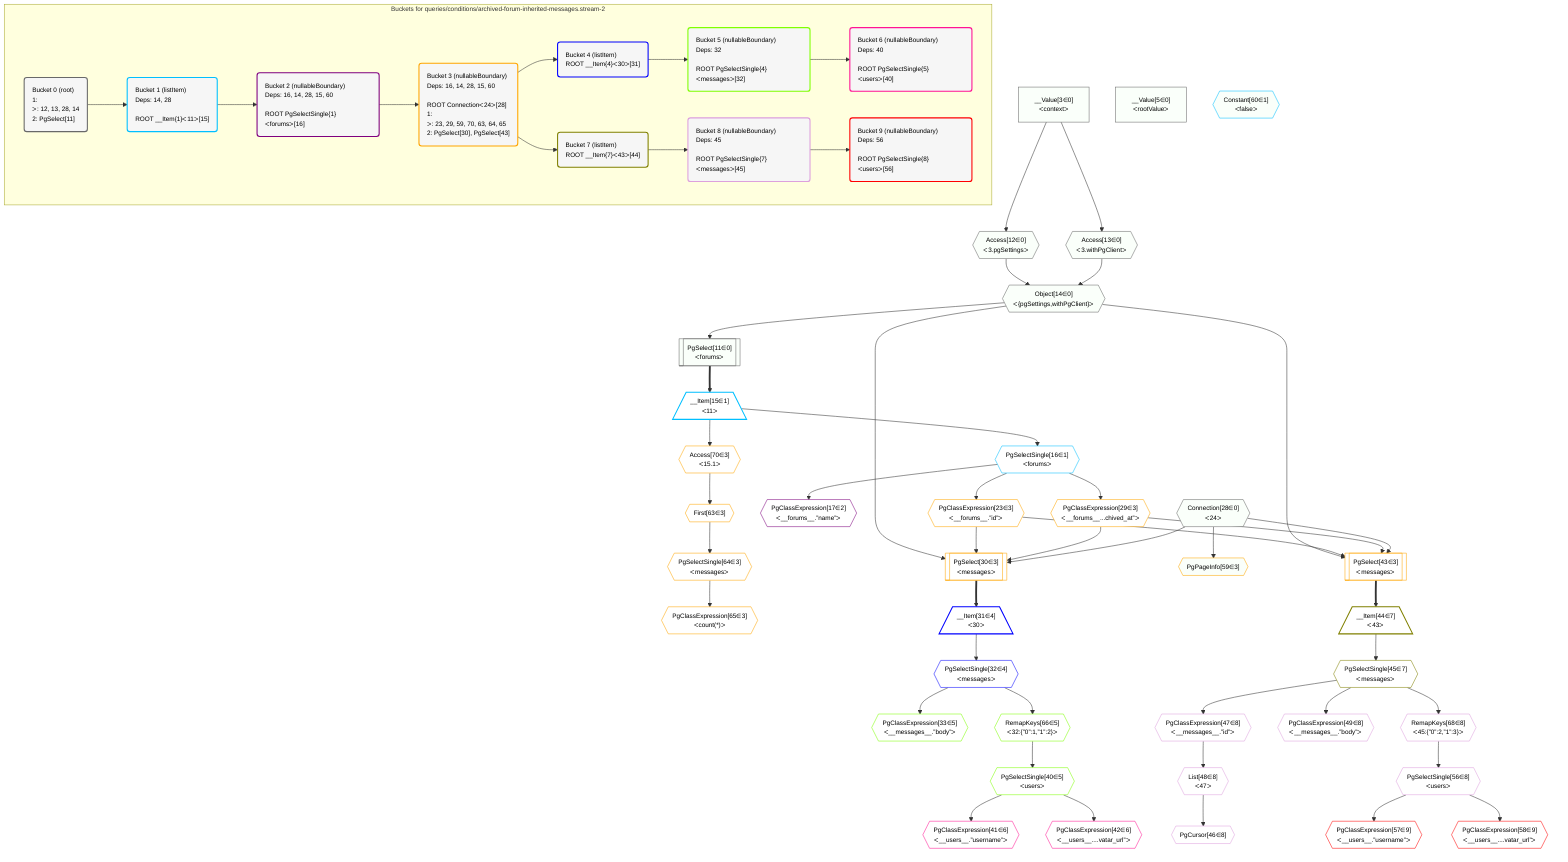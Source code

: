 %%{init: {'themeVariables': { 'fontSize': '12px'}}}%%
graph TD
    classDef path fill:#eee,stroke:#000,color:#000
    classDef plan fill:#fff,stroke-width:1px,color:#000
    classDef itemplan fill:#fff,stroke-width:2px,color:#000
    classDef unbatchedplan fill:#dff,stroke-width:1px,color:#000
    classDef sideeffectplan fill:#fcc,stroke-width:2px,color:#000
    classDef bucket fill:#f6f6f6,color:#000,stroke-width:2px,text-align:left


    %% plan dependencies
    Object14{{"Object[14∈0]<br />ᐸ{pgSettings,withPgClient}ᐳ"}}:::plan
    Access12{{"Access[12∈0]<br />ᐸ3.pgSettingsᐳ"}}:::plan
    Access13{{"Access[13∈0]<br />ᐸ3.withPgClientᐳ"}}:::plan
    Access12 & Access13 --> Object14
    PgSelect11[["PgSelect[11∈0]<br />ᐸforumsᐳ"]]:::plan
    Object14 --> PgSelect11
    __Value3["__Value[3∈0]<br />ᐸcontextᐳ"]:::plan
    __Value3 --> Access12
    __Value3 --> Access13
    __Value5["__Value[5∈0]<br />ᐸrootValueᐳ"]:::plan
    Connection28{{"Connection[28∈0]<br />ᐸ24ᐳ"}}:::plan
    __Item15[/"__Item[15∈1]<br />ᐸ11ᐳ"\]:::itemplan
    PgSelect11 ==> __Item15
    PgSelectSingle16{{"PgSelectSingle[16∈1]<br />ᐸforumsᐳ"}}:::plan
    __Item15 --> PgSelectSingle16
    Constant60{{"Constant[60∈1]<br />ᐸfalseᐳ"}}:::plan
    PgClassExpression17{{"PgClassExpression[17∈2]<br />ᐸ__forums__.”name”ᐳ"}}:::plan
    PgSelectSingle16 --> PgClassExpression17
    PgSelect30[["PgSelect[30∈3]<br />ᐸmessagesᐳ"]]:::plan
    PgClassExpression23{{"PgClassExpression[23∈3]<br />ᐸ__forums__.”id”ᐳ"}}:::plan
    PgClassExpression29{{"PgClassExpression[29∈3]<br />ᐸ__forums__...chived_at”ᐳ"}}:::plan
    Object14 & PgClassExpression23 & PgClassExpression29 & Connection28 --> PgSelect30
    PgSelect43[["PgSelect[43∈3]<br />ᐸmessagesᐳ"]]:::plan
    Object14 & PgClassExpression23 & PgClassExpression29 & Connection28 --> PgSelect43
    PgSelectSingle16 --> PgClassExpression23
    PgSelectSingle16 --> PgClassExpression29
    PgPageInfo59{{"PgPageInfo[59∈3]"}}:::plan
    Connection28 --> PgPageInfo59
    First63{{"First[63∈3]"}}:::plan
    Access70{{"Access[70∈3]<br />ᐸ15.1ᐳ"}}:::plan
    Access70 --> First63
    PgSelectSingle64{{"PgSelectSingle[64∈3]<br />ᐸmessagesᐳ"}}:::plan
    First63 --> PgSelectSingle64
    PgClassExpression65{{"PgClassExpression[65∈3]<br />ᐸcount(*)ᐳ"}}:::plan
    PgSelectSingle64 --> PgClassExpression65
    __Item15 --> Access70
    __Item31[/"__Item[31∈4]<br />ᐸ30ᐳ"\]:::itemplan
    PgSelect30 ==> __Item31
    PgSelectSingle32{{"PgSelectSingle[32∈4]<br />ᐸmessagesᐳ"}}:::plan
    __Item31 --> PgSelectSingle32
    PgClassExpression33{{"PgClassExpression[33∈5]<br />ᐸ__messages__.”body”ᐳ"}}:::plan
    PgSelectSingle32 --> PgClassExpression33
    PgSelectSingle40{{"PgSelectSingle[40∈5]<br />ᐸusersᐳ"}}:::plan
    RemapKeys66{{"RemapKeys[66∈5]<br />ᐸ32:{”0”:1,”1”:2}ᐳ"}}:::plan
    RemapKeys66 --> PgSelectSingle40
    PgSelectSingle32 --> RemapKeys66
    PgClassExpression41{{"PgClassExpression[41∈6]<br />ᐸ__users__.”username”ᐳ"}}:::plan
    PgSelectSingle40 --> PgClassExpression41
    PgClassExpression42{{"PgClassExpression[42∈6]<br />ᐸ__users__....vatar_url”ᐳ"}}:::plan
    PgSelectSingle40 --> PgClassExpression42
    __Item44[/"__Item[44∈7]<br />ᐸ43ᐳ"\]:::itemplan
    PgSelect43 ==> __Item44
    PgSelectSingle45{{"PgSelectSingle[45∈7]<br />ᐸmessagesᐳ"}}:::plan
    __Item44 --> PgSelectSingle45
    PgCursor46{{"PgCursor[46∈8]"}}:::plan
    List48{{"List[48∈8]<br />ᐸ47ᐳ"}}:::plan
    List48 --> PgCursor46
    PgClassExpression47{{"PgClassExpression[47∈8]<br />ᐸ__messages__.”id”ᐳ"}}:::plan
    PgSelectSingle45 --> PgClassExpression47
    PgClassExpression47 --> List48
    PgClassExpression49{{"PgClassExpression[49∈8]<br />ᐸ__messages__.”body”ᐳ"}}:::plan
    PgSelectSingle45 --> PgClassExpression49
    PgSelectSingle56{{"PgSelectSingle[56∈8]<br />ᐸusersᐳ"}}:::plan
    RemapKeys68{{"RemapKeys[68∈8]<br />ᐸ45:{”0”:2,”1”:3}ᐳ"}}:::plan
    RemapKeys68 --> PgSelectSingle56
    PgSelectSingle45 --> RemapKeys68
    PgClassExpression57{{"PgClassExpression[57∈9]<br />ᐸ__users__.”username”ᐳ"}}:::plan
    PgSelectSingle56 --> PgClassExpression57
    PgClassExpression58{{"PgClassExpression[58∈9]<br />ᐸ__users__....vatar_url”ᐳ"}}:::plan
    PgSelectSingle56 --> PgClassExpression58

    %% define steps

    subgraph "Buckets for queries/conditions/archived-forum-inherited-messages.stream-2"
    Bucket0("Bucket 0 (root)<br />1: <br />ᐳ: 12, 13, 28, 14<br />2: PgSelect[11]"):::bucket
    classDef bucket0 stroke:#696969
    class Bucket0,__Value3,__Value5,PgSelect11,Access12,Access13,Object14,Connection28 bucket0
    Bucket1("Bucket 1 (listItem)<br />Deps: 14, 28<br /><br />ROOT __Item{1}ᐸ11ᐳ[15]"):::bucket
    classDef bucket1 stroke:#00bfff
    class Bucket1,__Item15,PgSelectSingle16,Constant60 bucket1
    Bucket2("Bucket 2 (nullableBoundary)<br />Deps: 16, 14, 28, 15, 60<br /><br />ROOT PgSelectSingle{1}ᐸforumsᐳ[16]"):::bucket
    classDef bucket2 stroke:#7f007f
    class Bucket2,PgClassExpression17 bucket2
    Bucket3("Bucket 3 (nullableBoundary)<br />Deps: 16, 14, 28, 15, 60<br /><br />ROOT Connectionᐸ24ᐳ[28]<br />1: <br />ᐳ: 23, 29, 59, 70, 63, 64, 65<br />2: PgSelect[30], PgSelect[43]"):::bucket
    classDef bucket3 stroke:#ffa500
    class Bucket3,PgClassExpression23,PgClassExpression29,PgSelect30,PgSelect43,PgPageInfo59,First63,PgSelectSingle64,PgClassExpression65,Access70 bucket3
    Bucket4("Bucket 4 (listItem)<br />ROOT __Item{4}ᐸ30ᐳ[31]"):::bucket
    classDef bucket4 stroke:#0000ff
    class Bucket4,__Item31,PgSelectSingle32 bucket4
    Bucket5("Bucket 5 (nullableBoundary)<br />Deps: 32<br /><br />ROOT PgSelectSingle{4}ᐸmessagesᐳ[32]"):::bucket
    classDef bucket5 stroke:#7fff00
    class Bucket5,PgClassExpression33,PgSelectSingle40,RemapKeys66 bucket5
    Bucket6("Bucket 6 (nullableBoundary)<br />Deps: 40<br /><br />ROOT PgSelectSingle{5}ᐸusersᐳ[40]"):::bucket
    classDef bucket6 stroke:#ff1493
    class Bucket6,PgClassExpression41,PgClassExpression42 bucket6
    Bucket7("Bucket 7 (listItem)<br />ROOT __Item{7}ᐸ43ᐳ[44]"):::bucket
    classDef bucket7 stroke:#808000
    class Bucket7,__Item44,PgSelectSingle45 bucket7
    Bucket8("Bucket 8 (nullableBoundary)<br />Deps: 45<br /><br />ROOT PgSelectSingle{7}ᐸmessagesᐳ[45]"):::bucket
    classDef bucket8 stroke:#dda0dd
    class Bucket8,PgCursor46,PgClassExpression47,List48,PgClassExpression49,PgSelectSingle56,RemapKeys68 bucket8
    Bucket9("Bucket 9 (nullableBoundary)<br />Deps: 56<br /><br />ROOT PgSelectSingle{8}ᐸusersᐳ[56]"):::bucket
    classDef bucket9 stroke:#ff0000
    class Bucket9,PgClassExpression57,PgClassExpression58 bucket9
    Bucket0 --> Bucket1
    Bucket1 --> Bucket2
    Bucket2 --> Bucket3
    Bucket3 --> Bucket4 & Bucket7
    Bucket4 --> Bucket5
    Bucket5 --> Bucket6
    Bucket7 --> Bucket8
    Bucket8 --> Bucket9
    classDef unary fill:#fafffa,borderWidth:8px
    class Object14,PgSelect11,Access12,Access13,__Value3,__Value5,Connection28,Constant60,PgPageInfo59 unary
    end